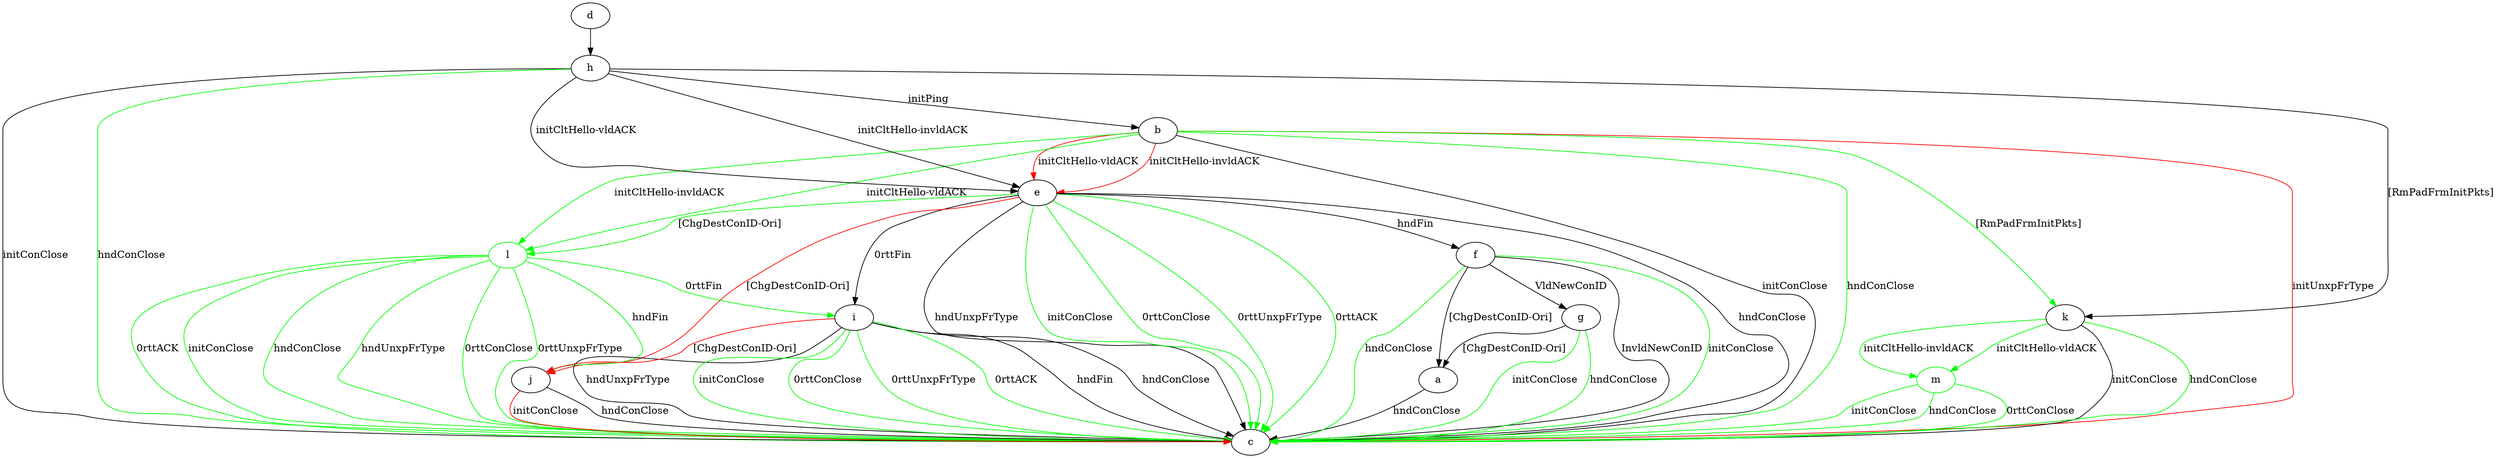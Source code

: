 digraph "" {
	a -> c	[key=0,
		label="hndConClose "];
	b -> c	[key=0,
		label="initConClose "];
	b -> c	[key=1,
		color=green,
		label="hndConClose "];
	b -> c	[key=2,
		color=red,
		label="initUnxpFrType "];
	b -> e	[key=0,
		color=red,
		label="initCltHello-vldACK "];
	b -> e	[key=1,
		color=red,
		label="initCltHello-invldACK "];
	b -> k	[key=0,
		color=green,
		label="[RmPadFrmInitPkts] "];
	l	[color=green];
	b -> l	[key=0,
		color=green,
		label="initCltHello-vldACK "];
	b -> l	[key=1,
		color=green,
		label="initCltHello-invldACK "];
	d -> h	[key=0];
	e -> c	[key=0,
		label="hndConClose "];
	e -> c	[key=1,
		label="hndUnxpFrType "];
	e -> c	[key=2,
		color=green,
		label="initConClose "];
	e -> c	[key=3,
		color=green,
		label="0rttConClose "];
	e -> c	[key=4,
		color=green,
		label="0rttUnxpFrType "];
	e -> c	[key=5,
		color=green,
		label="0rttACK "];
	e -> f	[key=0,
		label="hndFin "];
	e -> i	[key=0,
		label="0rttFin "];
	e -> j	[key=0,
		color=red,
		label="[ChgDestConID-Ori] "];
	e -> l	[key=0,
		color=green,
		label="[ChgDestConID-Ori] "];
	f -> a	[key=0,
		label="[ChgDestConID-Ori] "];
	f -> c	[key=0,
		label="InvldNewConID "];
	f -> c	[key=1,
		color=green,
		label="initConClose "];
	f -> c	[key=2,
		color=green,
		label="hndConClose "];
	f -> g	[key=0,
		label="VldNewConID "];
	g -> a	[key=0,
		label="[ChgDestConID-Ori] "];
	g -> c	[key=0,
		color=green,
		label="initConClose "];
	g -> c	[key=1,
		color=green,
		label="hndConClose "];
	h -> b	[key=0,
		label="initPing "];
	h -> c	[key=0,
		label="initConClose "];
	h -> c	[key=1,
		color=green,
		label="hndConClose "];
	h -> e	[key=0,
		label="initCltHello-vldACK "];
	h -> e	[key=1,
		label="initCltHello-invldACK "];
	h -> k	[key=0,
		label="[RmPadFrmInitPkts] "];
	i -> c	[key=0,
		label="hndFin "];
	i -> c	[key=1,
		label="hndConClose "];
	i -> c	[key=2,
		label="hndUnxpFrType "];
	i -> c	[key=3,
		color=green,
		label="initConClose "];
	i -> c	[key=4,
		color=green,
		label="0rttConClose "];
	i -> c	[key=5,
		color=green,
		label="0rttUnxpFrType "];
	i -> c	[key=6,
		color=green,
		label="0rttACK "];
	i -> j	[key=0,
		color=red,
		label="[ChgDestConID-Ori] "];
	j -> c	[key=0,
		label="hndConClose "];
	j -> c	[key=1,
		color=red,
		label="initConClose "];
	k -> c	[key=0,
		label="initConClose "];
	k -> c	[key=1,
		color=green,
		label="hndConClose "];
	m	[color=green];
	k -> m	[key=0,
		color=green,
		label="initCltHello-vldACK "];
	k -> m	[key=1,
		color=green,
		label="initCltHello-invldACK "];
	l -> c	[key=0,
		color=green,
		label="initConClose "];
	l -> c	[key=1,
		color=green,
		label="hndConClose "];
	l -> c	[key=2,
		color=green,
		label="hndUnxpFrType "];
	l -> c	[key=3,
		color=green,
		label="0rttConClose "];
	l -> c	[key=4,
		color=green,
		label="0rttUnxpFrType "];
	l -> c	[key=5,
		color=green,
		label="0rttACK "];
	l -> i	[key=0,
		color=green,
		label="0rttFin "];
	l -> j	[key=0,
		color=green,
		label="hndFin "];
	m -> c	[key=0,
		color=green,
		label="initConClose "];
	m -> c	[key=1,
		color=green,
		label="hndConClose "];
	m -> c	[key=2,
		color=green,
		label="0rttConClose "];
}

